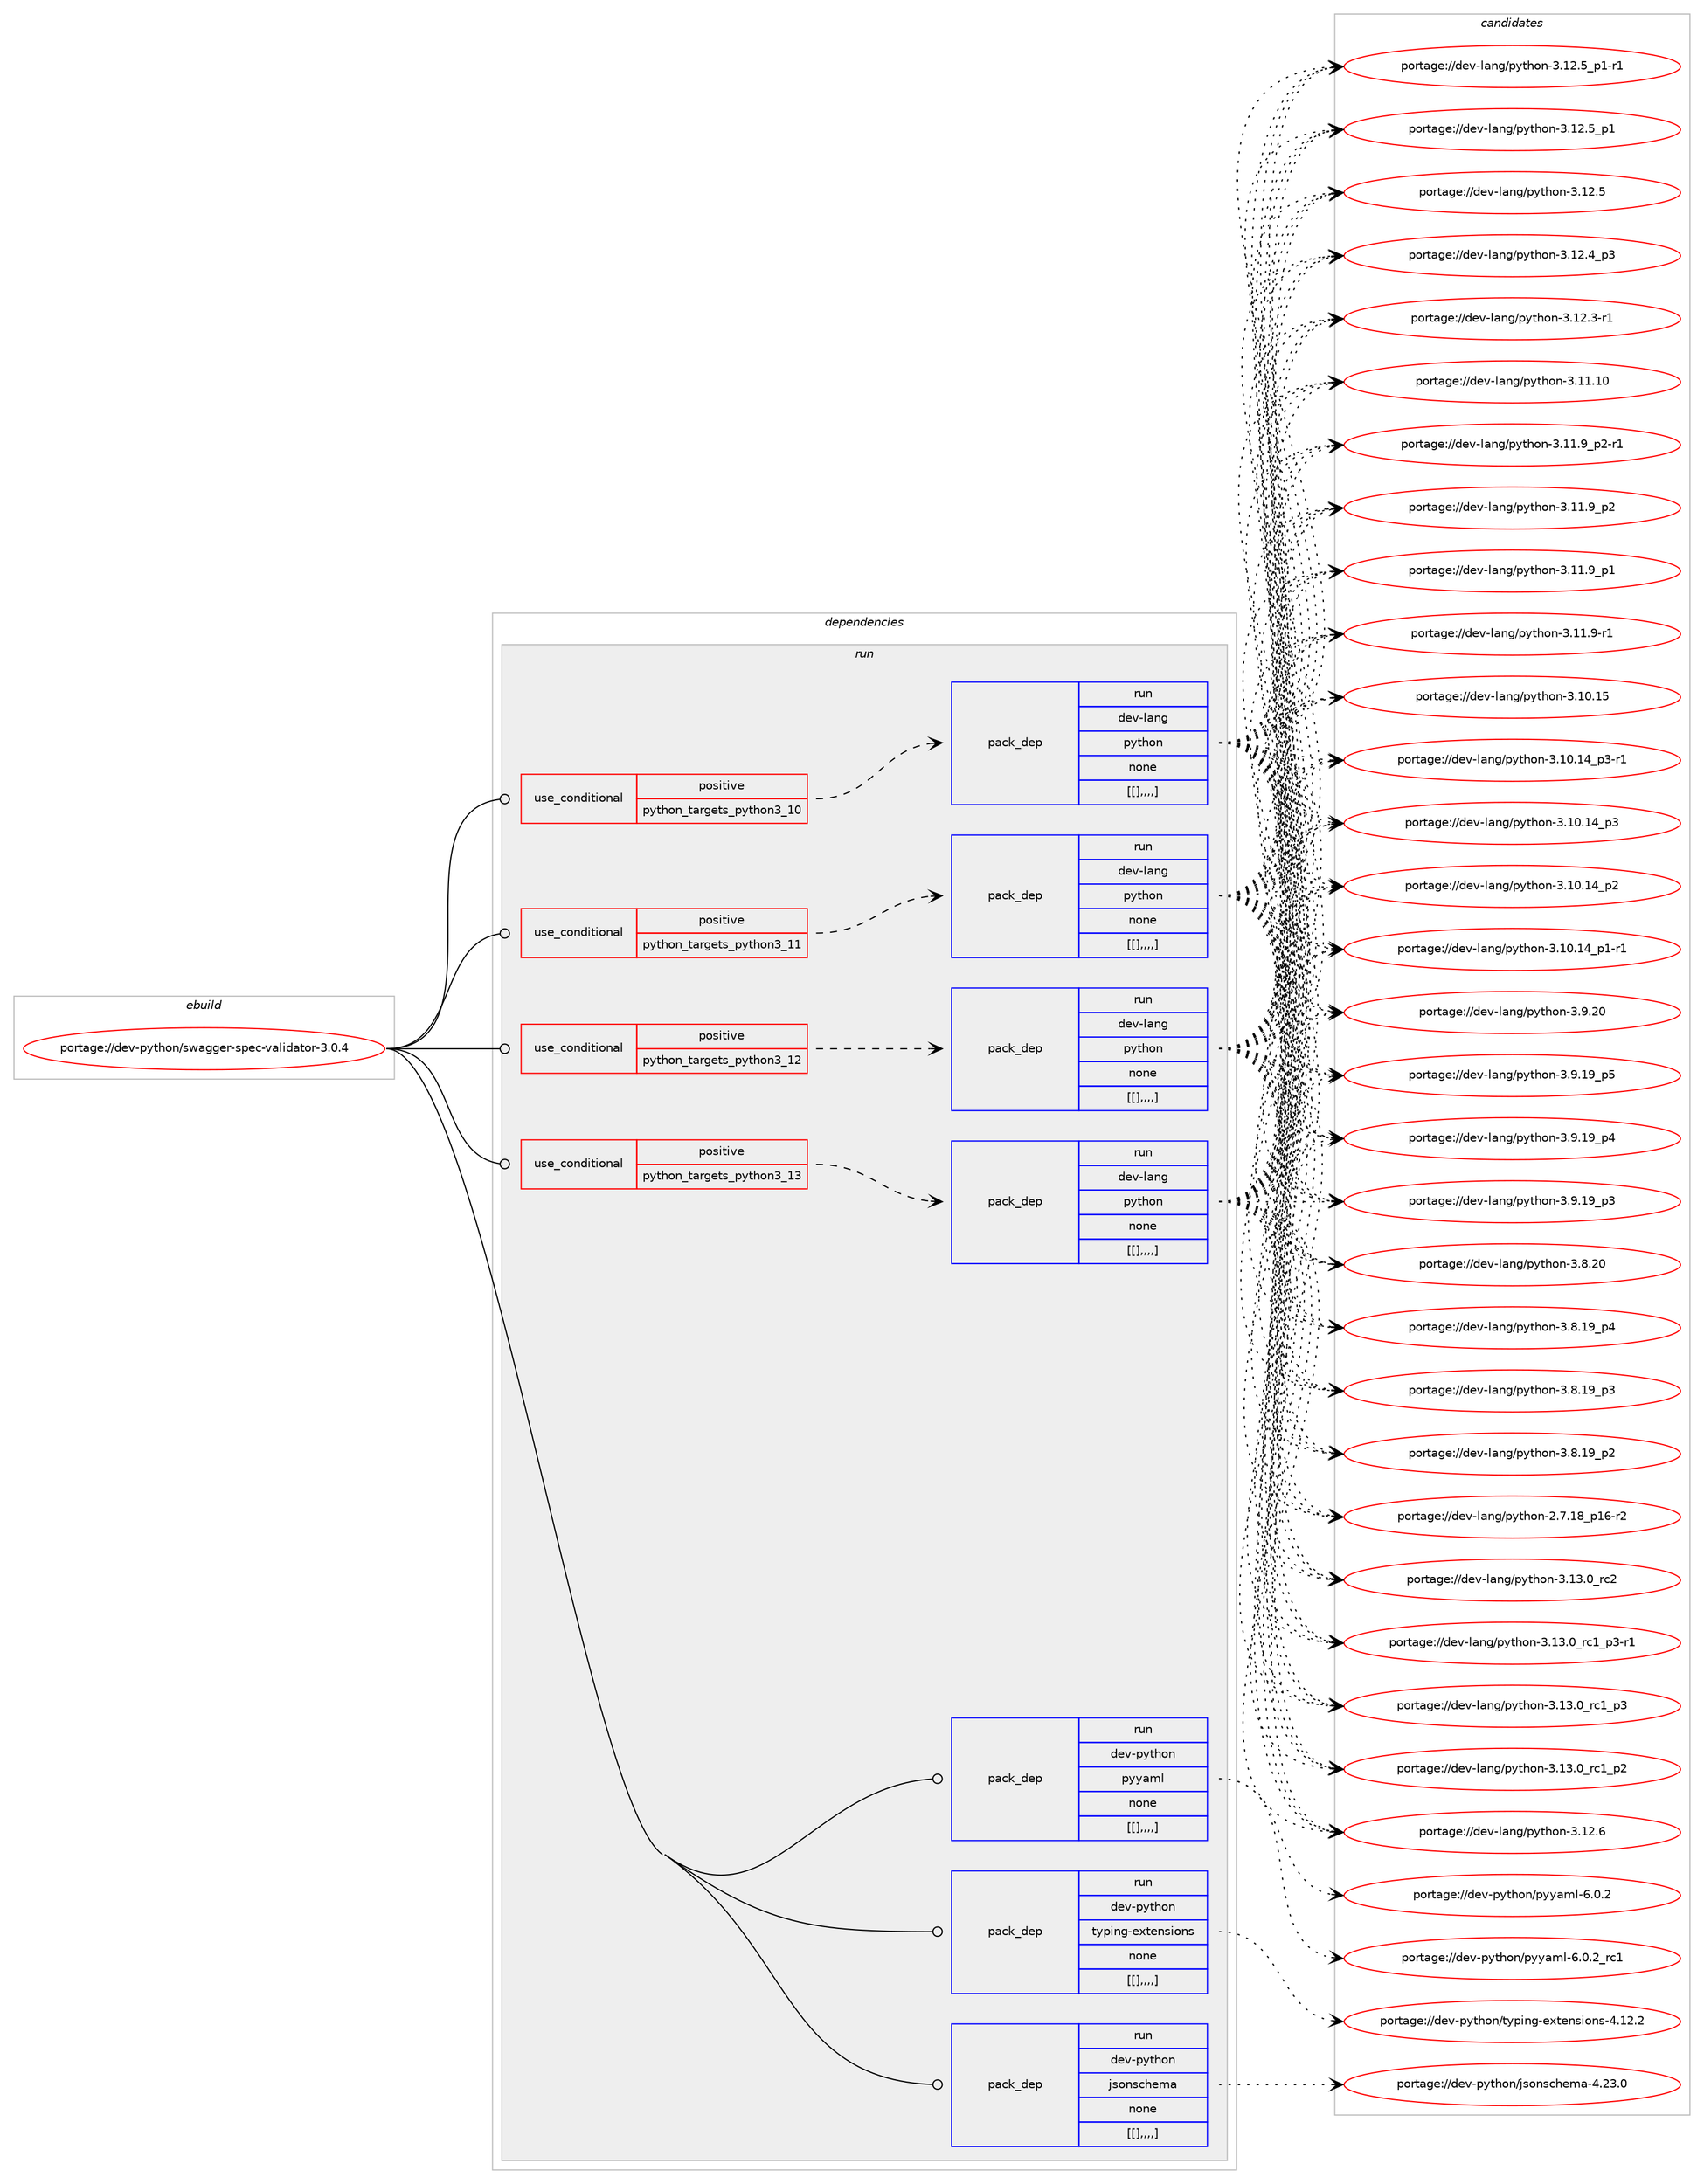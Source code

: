 digraph prolog {

# *************
# Graph options
# *************

newrank=true;
concentrate=true;
compound=true;
graph [rankdir=LR,fontname=Helvetica,fontsize=10,ranksep=1.5];#, ranksep=2.5, nodesep=0.2];
edge  [arrowhead=vee];
node  [fontname=Helvetica,fontsize=10];

# **********
# The ebuild
# **********

subgraph cluster_leftcol {
color=gray;
label=<<i>ebuild</i>>;
id [label="portage://dev-python/swagger-spec-validator-3.0.4", color=red, width=4, href="../dev-python/swagger-spec-validator-3.0.4.svg"];
}

# ****************
# The dependencies
# ****************

subgraph cluster_midcol {
color=gray;
label=<<i>dependencies</i>>;
subgraph cluster_compile {
fillcolor="#eeeeee";
style=filled;
label=<<i>compile</i>>;
}
subgraph cluster_compileandrun {
fillcolor="#eeeeee";
style=filled;
label=<<i>compile and run</i>>;
}
subgraph cluster_run {
fillcolor="#eeeeee";
style=filled;
label=<<i>run</i>>;
subgraph cond41281 {
dependency167273 [label=<<TABLE BORDER="0" CELLBORDER="1" CELLSPACING="0" CELLPADDING="4"><TR><TD ROWSPAN="3" CELLPADDING="10">use_conditional</TD></TR><TR><TD>positive</TD></TR><TR><TD>python_targets_python3_10</TD></TR></TABLE>>, shape=none, color=red];
subgraph pack124731 {
dependency167274 [label=<<TABLE BORDER="0" CELLBORDER="1" CELLSPACING="0" CELLPADDING="4" WIDTH="220"><TR><TD ROWSPAN="6" CELLPADDING="30">pack_dep</TD></TR><TR><TD WIDTH="110">run</TD></TR><TR><TD>dev-lang</TD></TR><TR><TD>python</TD></TR><TR><TD>none</TD></TR><TR><TD>[[],,,,]</TD></TR></TABLE>>, shape=none, color=blue];
}
dependency167273:e -> dependency167274:w [weight=20,style="dashed",arrowhead="vee"];
}
id:e -> dependency167273:w [weight=20,style="solid",arrowhead="odot"];
subgraph cond41282 {
dependency167275 [label=<<TABLE BORDER="0" CELLBORDER="1" CELLSPACING="0" CELLPADDING="4"><TR><TD ROWSPAN="3" CELLPADDING="10">use_conditional</TD></TR><TR><TD>positive</TD></TR><TR><TD>python_targets_python3_11</TD></TR></TABLE>>, shape=none, color=red];
subgraph pack124732 {
dependency167276 [label=<<TABLE BORDER="0" CELLBORDER="1" CELLSPACING="0" CELLPADDING="4" WIDTH="220"><TR><TD ROWSPAN="6" CELLPADDING="30">pack_dep</TD></TR><TR><TD WIDTH="110">run</TD></TR><TR><TD>dev-lang</TD></TR><TR><TD>python</TD></TR><TR><TD>none</TD></TR><TR><TD>[[],,,,]</TD></TR></TABLE>>, shape=none, color=blue];
}
dependency167275:e -> dependency167276:w [weight=20,style="dashed",arrowhead="vee"];
}
id:e -> dependency167275:w [weight=20,style="solid",arrowhead="odot"];
subgraph cond41283 {
dependency167277 [label=<<TABLE BORDER="0" CELLBORDER="1" CELLSPACING="0" CELLPADDING="4"><TR><TD ROWSPAN="3" CELLPADDING="10">use_conditional</TD></TR><TR><TD>positive</TD></TR><TR><TD>python_targets_python3_12</TD></TR></TABLE>>, shape=none, color=red];
subgraph pack124733 {
dependency167278 [label=<<TABLE BORDER="0" CELLBORDER="1" CELLSPACING="0" CELLPADDING="4" WIDTH="220"><TR><TD ROWSPAN="6" CELLPADDING="30">pack_dep</TD></TR><TR><TD WIDTH="110">run</TD></TR><TR><TD>dev-lang</TD></TR><TR><TD>python</TD></TR><TR><TD>none</TD></TR><TR><TD>[[],,,,]</TD></TR></TABLE>>, shape=none, color=blue];
}
dependency167277:e -> dependency167278:w [weight=20,style="dashed",arrowhead="vee"];
}
id:e -> dependency167277:w [weight=20,style="solid",arrowhead="odot"];
subgraph cond41284 {
dependency167279 [label=<<TABLE BORDER="0" CELLBORDER="1" CELLSPACING="0" CELLPADDING="4"><TR><TD ROWSPAN="3" CELLPADDING="10">use_conditional</TD></TR><TR><TD>positive</TD></TR><TR><TD>python_targets_python3_13</TD></TR></TABLE>>, shape=none, color=red];
subgraph pack124734 {
dependency167280 [label=<<TABLE BORDER="0" CELLBORDER="1" CELLSPACING="0" CELLPADDING="4" WIDTH="220"><TR><TD ROWSPAN="6" CELLPADDING="30">pack_dep</TD></TR><TR><TD WIDTH="110">run</TD></TR><TR><TD>dev-lang</TD></TR><TR><TD>python</TD></TR><TR><TD>none</TD></TR><TR><TD>[[],,,,]</TD></TR></TABLE>>, shape=none, color=blue];
}
dependency167279:e -> dependency167280:w [weight=20,style="dashed",arrowhead="vee"];
}
id:e -> dependency167279:w [weight=20,style="solid",arrowhead="odot"];
subgraph pack124735 {
dependency167281 [label=<<TABLE BORDER="0" CELLBORDER="1" CELLSPACING="0" CELLPADDING="4" WIDTH="220"><TR><TD ROWSPAN="6" CELLPADDING="30">pack_dep</TD></TR><TR><TD WIDTH="110">run</TD></TR><TR><TD>dev-python</TD></TR><TR><TD>jsonschema</TD></TR><TR><TD>none</TD></TR><TR><TD>[[],,,,]</TD></TR></TABLE>>, shape=none, color=blue];
}
id:e -> dependency167281:w [weight=20,style="solid",arrowhead="odot"];
subgraph pack124736 {
dependency167282 [label=<<TABLE BORDER="0" CELLBORDER="1" CELLSPACING="0" CELLPADDING="4" WIDTH="220"><TR><TD ROWSPAN="6" CELLPADDING="30">pack_dep</TD></TR><TR><TD WIDTH="110">run</TD></TR><TR><TD>dev-python</TD></TR><TR><TD>pyyaml</TD></TR><TR><TD>none</TD></TR><TR><TD>[[],,,,]</TD></TR></TABLE>>, shape=none, color=blue];
}
id:e -> dependency167282:w [weight=20,style="solid",arrowhead="odot"];
subgraph pack124737 {
dependency167283 [label=<<TABLE BORDER="0" CELLBORDER="1" CELLSPACING="0" CELLPADDING="4" WIDTH="220"><TR><TD ROWSPAN="6" CELLPADDING="30">pack_dep</TD></TR><TR><TD WIDTH="110">run</TD></TR><TR><TD>dev-python</TD></TR><TR><TD>typing-extensions</TD></TR><TR><TD>none</TD></TR><TR><TD>[[],,,,]</TD></TR></TABLE>>, shape=none, color=blue];
}
id:e -> dependency167283:w [weight=20,style="solid",arrowhead="odot"];
}
}

# **************
# The candidates
# **************

subgraph cluster_choices {
rank=same;
color=gray;
label=<<i>candidates</i>>;

subgraph choice124731 {
color=black;
nodesep=1;
choice10010111845108971101034711212111610411111045514649514648951149950 [label="portage://dev-lang/python-3.13.0_rc2", color=red, width=4,href="../dev-lang/python-3.13.0_rc2.svg"];
choice1001011184510897110103471121211161041111104551464951464895114994995112514511449 [label="portage://dev-lang/python-3.13.0_rc1_p3-r1", color=red, width=4,href="../dev-lang/python-3.13.0_rc1_p3-r1.svg"];
choice100101118451089711010347112121116104111110455146495146489511499499511251 [label="portage://dev-lang/python-3.13.0_rc1_p3", color=red, width=4,href="../dev-lang/python-3.13.0_rc1_p3.svg"];
choice100101118451089711010347112121116104111110455146495146489511499499511250 [label="portage://dev-lang/python-3.13.0_rc1_p2", color=red, width=4,href="../dev-lang/python-3.13.0_rc1_p2.svg"];
choice10010111845108971101034711212111610411111045514649504654 [label="portage://dev-lang/python-3.12.6", color=red, width=4,href="../dev-lang/python-3.12.6.svg"];
choice1001011184510897110103471121211161041111104551464950465395112494511449 [label="portage://dev-lang/python-3.12.5_p1-r1", color=red, width=4,href="../dev-lang/python-3.12.5_p1-r1.svg"];
choice100101118451089711010347112121116104111110455146495046539511249 [label="portage://dev-lang/python-3.12.5_p1", color=red, width=4,href="../dev-lang/python-3.12.5_p1.svg"];
choice10010111845108971101034711212111610411111045514649504653 [label="portage://dev-lang/python-3.12.5", color=red, width=4,href="../dev-lang/python-3.12.5.svg"];
choice100101118451089711010347112121116104111110455146495046529511251 [label="portage://dev-lang/python-3.12.4_p3", color=red, width=4,href="../dev-lang/python-3.12.4_p3.svg"];
choice100101118451089711010347112121116104111110455146495046514511449 [label="portage://dev-lang/python-3.12.3-r1", color=red, width=4,href="../dev-lang/python-3.12.3-r1.svg"];
choice1001011184510897110103471121211161041111104551464949464948 [label="portage://dev-lang/python-3.11.10", color=red, width=4,href="../dev-lang/python-3.11.10.svg"];
choice1001011184510897110103471121211161041111104551464949465795112504511449 [label="portage://dev-lang/python-3.11.9_p2-r1", color=red, width=4,href="../dev-lang/python-3.11.9_p2-r1.svg"];
choice100101118451089711010347112121116104111110455146494946579511250 [label="portage://dev-lang/python-3.11.9_p2", color=red, width=4,href="../dev-lang/python-3.11.9_p2.svg"];
choice100101118451089711010347112121116104111110455146494946579511249 [label="portage://dev-lang/python-3.11.9_p1", color=red, width=4,href="../dev-lang/python-3.11.9_p1.svg"];
choice100101118451089711010347112121116104111110455146494946574511449 [label="portage://dev-lang/python-3.11.9-r1", color=red, width=4,href="../dev-lang/python-3.11.9-r1.svg"];
choice1001011184510897110103471121211161041111104551464948464953 [label="portage://dev-lang/python-3.10.15", color=red, width=4,href="../dev-lang/python-3.10.15.svg"];
choice100101118451089711010347112121116104111110455146494846495295112514511449 [label="portage://dev-lang/python-3.10.14_p3-r1", color=red, width=4,href="../dev-lang/python-3.10.14_p3-r1.svg"];
choice10010111845108971101034711212111610411111045514649484649529511251 [label="portage://dev-lang/python-3.10.14_p3", color=red, width=4,href="../dev-lang/python-3.10.14_p3.svg"];
choice10010111845108971101034711212111610411111045514649484649529511250 [label="portage://dev-lang/python-3.10.14_p2", color=red, width=4,href="../dev-lang/python-3.10.14_p2.svg"];
choice100101118451089711010347112121116104111110455146494846495295112494511449 [label="portage://dev-lang/python-3.10.14_p1-r1", color=red, width=4,href="../dev-lang/python-3.10.14_p1-r1.svg"];
choice10010111845108971101034711212111610411111045514657465048 [label="portage://dev-lang/python-3.9.20", color=red, width=4,href="../dev-lang/python-3.9.20.svg"];
choice100101118451089711010347112121116104111110455146574649579511253 [label="portage://dev-lang/python-3.9.19_p5", color=red, width=4,href="../dev-lang/python-3.9.19_p5.svg"];
choice100101118451089711010347112121116104111110455146574649579511252 [label="portage://dev-lang/python-3.9.19_p4", color=red, width=4,href="../dev-lang/python-3.9.19_p4.svg"];
choice100101118451089711010347112121116104111110455146574649579511251 [label="portage://dev-lang/python-3.9.19_p3", color=red, width=4,href="../dev-lang/python-3.9.19_p3.svg"];
choice10010111845108971101034711212111610411111045514656465048 [label="portage://dev-lang/python-3.8.20", color=red, width=4,href="../dev-lang/python-3.8.20.svg"];
choice100101118451089711010347112121116104111110455146564649579511252 [label="portage://dev-lang/python-3.8.19_p4", color=red, width=4,href="../dev-lang/python-3.8.19_p4.svg"];
choice100101118451089711010347112121116104111110455146564649579511251 [label="portage://dev-lang/python-3.8.19_p3", color=red, width=4,href="../dev-lang/python-3.8.19_p3.svg"];
choice100101118451089711010347112121116104111110455146564649579511250 [label="portage://dev-lang/python-3.8.19_p2", color=red, width=4,href="../dev-lang/python-3.8.19_p2.svg"];
choice100101118451089711010347112121116104111110455046554649569511249544511450 [label="portage://dev-lang/python-2.7.18_p16-r2", color=red, width=4,href="../dev-lang/python-2.7.18_p16-r2.svg"];
dependency167274:e -> choice10010111845108971101034711212111610411111045514649514648951149950:w [style=dotted,weight="100"];
dependency167274:e -> choice1001011184510897110103471121211161041111104551464951464895114994995112514511449:w [style=dotted,weight="100"];
dependency167274:e -> choice100101118451089711010347112121116104111110455146495146489511499499511251:w [style=dotted,weight="100"];
dependency167274:e -> choice100101118451089711010347112121116104111110455146495146489511499499511250:w [style=dotted,weight="100"];
dependency167274:e -> choice10010111845108971101034711212111610411111045514649504654:w [style=dotted,weight="100"];
dependency167274:e -> choice1001011184510897110103471121211161041111104551464950465395112494511449:w [style=dotted,weight="100"];
dependency167274:e -> choice100101118451089711010347112121116104111110455146495046539511249:w [style=dotted,weight="100"];
dependency167274:e -> choice10010111845108971101034711212111610411111045514649504653:w [style=dotted,weight="100"];
dependency167274:e -> choice100101118451089711010347112121116104111110455146495046529511251:w [style=dotted,weight="100"];
dependency167274:e -> choice100101118451089711010347112121116104111110455146495046514511449:w [style=dotted,weight="100"];
dependency167274:e -> choice1001011184510897110103471121211161041111104551464949464948:w [style=dotted,weight="100"];
dependency167274:e -> choice1001011184510897110103471121211161041111104551464949465795112504511449:w [style=dotted,weight="100"];
dependency167274:e -> choice100101118451089711010347112121116104111110455146494946579511250:w [style=dotted,weight="100"];
dependency167274:e -> choice100101118451089711010347112121116104111110455146494946579511249:w [style=dotted,weight="100"];
dependency167274:e -> choice100101118451089711010347112121116104111110455146494946574511449:w [style=dotted,weight="100"];
dependency167274:e -> choice1001011184510897110103471121211161041111104551464948464953:w [style=dotted,weight="100"];
dependency167274:e -> choice100101118451089711010347112121116104111110455146494846495295112514511449:w [style=dotted,weight="100"];
dependency167274:e -> choice10010111845108971101034711212111610411111045514649484649529511251:w [style=dotted,weight="100"];
dependency167274:e -> choice10010111845108971101034711212111610411111045514649484649529511250:w [style=dotted,weight="100"];
dependency167274:e -> choice100101118451089711010347112121116104111110455146494846495295112494511449:w [style=dotted,weight="100"];
dependency167274:e -> choice10010111845108971101034711212111610411111045514657465048:w [style=dotted,weight="100"];
dependency167274:e -> choice100101118451089711010347112121116104111110455146574649579511253:w [style=dotted,weight="100"];
dependency167274:e -> choice100101118451089711010347112121116104111110455146574649579511252:w [style=dotted,weight="100"];
dependency167274:e -> choice100101118451089711010347112121116104111110455146574649579511251:w [style=dotted,weight="100"];
dependency167274:e -> choice10010111845108971101034711212111610411111045514656465048:w [style=dotted,weight="100"];
dependency167274:e -> choice100101118451089711010347112121116104111110455146564649579511252:w [style=dotted,weight="100"];
dependency167274:e -> choice100101118451089711010347112121116104111110455146564649579511251:w [style=dotted,weight="100"];
dependency167274:e -> choice100101118451089711010347112121116104111110455146564649579511250:w [style=dotted,weight="100"];
dependency167274:e -> choice100101118451089711010347112121116104111110455046554649569511249544511450:w [style=dotted,weight="100"];
}
subgraph choice124732 {
color=black;
nodesep=1;
choice10010111845108971101034711212111610411111045514649514648951149950 [label="portage://dev-lang/python-3.13.0_rc2", color=red, width=4,href="../dev-lang/python-3.13.0_rc2.svg"];
choice1001011184510897110103471121211161041111104551464951464895114994995112514511449 [label="portage://dev-lang/python-3.13.0_rc1_p3-r1", color=red, width=4,href="../dev-lang/python-3.13.0_rc1_p3-r1.svg"];
choice100101118451089711010347112121116104111110455146495146489511499499511251 [label="portage://dev-lang/python-3.13.0_rc1_p3", color=red, width=4,href="../dev-lang/python-3.13.0_rc1_p3.svg"];
choice100101118451089711010347112121116104111110455146495146489511499499511250 [label="portage://dev-lang/python-3.13.0_rc1_p2", color=red, width=4,href="../dev-lang/python-3.13.0_rc1_p2.svg"];
choice10010111845108971101034711212111610411111045514649504654 [label="portage://dev-lang/python-3.12.6", color=red, width=4,href="../dev-lang/python-3.12.6.svg"];
choice1001011184510897110103471121211161041111104551464950465395112494511449 [label="portage://dev-lang/python-3.12.5_p1-r1", color=red, width=4,href="../dev-lang/python-3.12.5_p1-r1.svg"];
choice100101118451089711010347112121116104111110455146495046539511249 [label="portage://dev-lang/python-3.12.5_p1", color=red, width=4,href="../dev-lang/python-3.12.5_p1.svg"];
choice10010111845108971101034711212111610411111045514649504653 [label="portage://dev-lang/python-3.12.5", color=red, width=4,href="../dev-lang/python-3.12.5.svg"];
choice100101118451089711010347112121116104111110455146495046529511251 [label="portage://dev-lang/python-3.12.4_p3", color=red, width=4,href="../dev-lang/python-3.12.4_p3.svg"];
choice100101118451089711010347112121116104111110455146495046514511449 [label="portage://dev-lang/python-3.12.3-r1", color=red, width=4,href="../dev-lang/python-3.12.3-r1.svg"];
choice1001011184510897110103471121211161041111104551464949464948 [label="portage://dev-lang/python-3.11.10", color=red, width=4,href="../dev-lang/python-3.11.10.svg"];
choice1001011184510897110103471121211161041111104551464949465795112504511449 [label="portage://dev-lang/python-3.11.9_p2-r1", color=red, width=4,href="../dev-lang/python-3.11.9_p2-r1.svg"];
choice100101118451089711010347112121116104111110455146494946579511250 [label="portage://dev-lang/python-3.11.9_p2", color=red, width=4,href="../dev-lang/python-3.11.9_p2.svg"];
choice100101118451089711010347112121116104111110455146494946579511249 [label="portage://dev-lang/python-3.11.9_p1", color=red, width=4,href="../dev-lang/python-3.11.9_p1.svg"];
choice100101118451089711010347112121116104111110455146494946574511449 [label="portage://dev-lang/python-3.11.9-r1", color=red, width=4,href="../dev-lang/python-3.11.9-r1.svg"];
choice1001011184510897110103471121211161041111104551464948464953 [label="portage://dev-lang/python-3.10.15", color=red, width=4,href="../dev-lang/python-3.10.15.svg"];
choice100101118451089711010347112121116104111110455146494846495295112514511449 [label="portage://dev-lang/python-3.10.14_p3-r1", color=red, width=4,href="../dev-lang/python-3.10.14_p3-r1.svg"];
choice10010111845108971101034711212111610411111045514649484649529511251 [label="portage://dev-lang/python-3.10.14_p3", color=red, width=4,href="../dev-lang/python-3.10.14_p3.svg"];
choice10010111845108971101034711212111610411111045514649484649529511250 [label="portage://dev-lang/python-3.10.14_p2", color=red, width=4,href="../dev-lang/python-3.10.14_p2.svg"];
choice100101118451089711010347112121116104111110455146494846495295112494511449 [label="portage://dev-lang/python-3.10.14_p1-r1", color=red, width=4,href="../dev-lang/python-3.10.14_p1-r1.svg"];
choice10010111845108971101034711212111610411111045514657465048 [label="portage://dev-lang/python-3.9.20", color=red, width=4,href="../dev-lang/python-3.9.20.svg"];
choice100101118451089711010347112121116104111110455146574649579511253 [label="portage://dev-lang/python-3.9.19_p5", color=red, width=4,href="../dev-lang/python-3.9.19_p5.svg"];
choice100101118451089711010347112121116104111110455146574649579511252 [label="portage://dev-lang/python-3.9.19_p4", color=red, width=4,href="../dev-lang/python-3.9.19_p4.svg"];
choice100101118451089711010347112121116104111110455146574649579511251 [label="portage://dev-lang/python-3.9.19_p3", color=red, width=4,href="../dev-lang/python-3.9.19_p3.svg"];
choice10010111845108971101034711212111610411111045514656465048 [label="portage://dev-lang/python-3.8.20", color=red, width=4,href="../dev-lang/python-3.8.20.svg"];
choice100101118451089711010347112121116104111110455146564649579511252 [label="portage://dev-lang/python-3.8.19_p4", color=red, width=4,href="../dev-lang/python-3.8.19_p4.svg"];
choice100101118451089711010347112121116104111110455146564649579511251 [label="portage://dev-lang/python-3.8.19_p3", color=red, width=4,href="../dev-lang/python-3.8.19_p3.svg"];
choice100101118451089711010347112121116104111110455146564649579511250 [label="portage://dev-lang/python-3.8.19_p2", color=red, width=4,href="../dev-lang/python-3.8.19_p2.svg"];
choice100101118451089711010347112121116104111110455046554649569511249544511450 [label="portage://dev-lang/python-2.7.18_p16-r2", color=red, width=4,href="../dev-lang/python-2.7.18_p16-r2.svg"];
dependency167276:e -> choice10010111845108971101034711212111610411111045514649514648951149950:w [style=dotted,weight="100"];
dependency167276:e -> choice1001011184510897110103471121211161041111104551464951464895114994995112514511449:w [style=dotted,weight="100"];
dependency167276:e -> choice100101118451089711010347112121116104111110455146495146489511499499511251:w [style=dotted,weight="100"];
dependency167276:e -> choice100101118451089711010347112121116104111110455146495146489511499499511250:w [style=dotted,weight="100"];
dependency167276:e -> choice10010111845108971101034711212111610411111045514649504654:w [style=dotted,weight="100"];
dependency167276:e -> choice1001011184510897110103471121211161041111104551464950465395112494511449:w [style=dotted,weight="100"];
dependency167276:e -> choice100101118451089711010347112121116104111110455146495046539511249:w [style=dotted,weight="100"];
dependency167276:e -> choice10010111845108971101034711212111610411111045514649504653:w [style=dotted,weight="100"];
dependency167276:e -> choice100101118451089711010347112121116104111110455146495046529511251:w [style=dotted,weight="100"];
dependency167276:e -> choice100101118451089711010347112121116104111110455146495046514511449:w [style=dotted,weight="100"];
dependency167276:e -> choice1001011184510897110103471121211161041111104551464949464948:w [style=dotted,weight="100"];
dependency167276:e -> choice1001011184510897110103471121211161041111104551464949465795112504511449:w [style=dotted,weight="100"];
dependency167276:e -> choice100101118451089711010347112121116104111110455146494946579511250:w [style=dotted,weight="100"];
dependency167276:e -> choice100101118451089711010347112121116104111110455146494946579511249:w [style=dotted,weight="100"];
dependency167276:e -> choice100101118451089711010347112121116104111110455146494946574511449:w [style=dotted,weight="100"];
dependency167276:e -> choice1001011184510897110103471121211161041111104551464948464953:w [style=dotted,weight="100"];
dependency167276:e -> choice100101118451089711010347112121116104111110455146494846495295112514511449:w [style=dotted,weight="100"];
dependency167276:e -> choice10010111845108971101034711212111610411111045514649484649529511251:w [style=dotted,weight="100"];
dependency167276:e -> choice10010111845108971101034711212111610411111045514649484649529511250:w [style=dotted,weight="100"];
dependency167276:e -> choice100101118451089711010347112121116104111110455146494846495295112494511449:w [style=dotted,weight="100"];
dependency167276:e -> choice10010111845108971101034711212111610411111045514657465048:w [style=dotted,weight="100"];
dependency167276:e -> choice100101118451089711010347112121116104111110455146574649579511253:w [style=dotted,weight="100"];
dependency167276:e -> choice100101118451089711010347112121116104111110455146574649579511252:w [style=dotted,weight="100"];
dependency167276:e -> choice100101118451089711010347112121116104111110455146574649579511251:w [style=dotted,weight="100"];
dependency167276:e -> choice10010111845108971101034711212111610411111045514656465048:w [style=dotted,weight="100"];
dependency167276:e -> choice100101118451089711010347112121116104111110455146564649579511252:w [style=dotted,weight="100"];
dependency167276:e -> choice100101118451089711010347112121116104111110455146564649579511251:w [style=dotted,weight="100"];
dependency167276:e -> choice100101118451089711010347112121116104111110455146564649579511250:w [style=dotted,weight="100"];
dependency167276:e -> choice100101118451089711010347112121116104111110455046554649569511249544511450:w [style=dotted,weight="100"];
}
subgraph choice124733 {
color=black;
nodesep=1;
choice10010111845108971101034711212111610411111045514649514648951149950 [label="portage://dev-lang/python-3.13.0_rc2", color=red, width=4,href="../dev-lang/python-3.13.0_rc2.svg"];
choice1001011184510897110103471121211161041111104551464951464895114994995112514511449 [label="portage://dev-lang/python-3.13.0_rc1_p3-r1", color=red, width=4,href="../dev-lang/python-3.13.0_rc1_p3-r1.svg"];
choice100101118451089711010347112121116104111110455146495146489511499499511251 [label="portage://dev-lang/python-3.13.0_rc1_p3", color=red, width=4,href="../dev-lang/python-3.13.0_rc1_p3.svg"];
choice100101118451089711010347112121116104111110455146495146489511499499511250 [label="portage://dev-lang/python-3.13.0_rc1_p2", color=red, width=4,href="../dev-lang/python-3.13.0_rc1_p2.svg"];
choice10010111845108971101034711212111610411111045514649504654 [label="portage://dev-lang/python-3.12.6", color=red, width=4,href="../dev-lang/python-3.12.6.svg"];
choice1001011184510897110103471121211161041111104551464950465395112494511449 [label="portage://dev-lang/python-3.12.5_p1-r1", color=red, width=4,href="../dev-lang/python-3.12.5_p1-r1.svg"];
choice100101118451089711010347112121116104111110455146495046539511249 [label="portage://dev-lang/python-3.12.5_p1", color=red, width=4,href="../dev-lang/python-3.12.5_p1.svg"];
choice10010111845108971101034711212111610411111045514649504653 [label="portage://dev-lang/python-3.12.5", color=red, width=4,href="../dev-lang/python-3.12.5.svg"];
choice100101118451089711010347112121116104111110455146495046529511251 [label="portage://dev-lang/python-3.12.4_p3", color=red, width=4,href="../dev-lang/python-3.12.4_p3.svg"];
choice100101118451089711010347112121116104111110455146495046514511449 [label="portage://dev-lang/python-3.12.3-r1", color=red, width=4,href="../dev-lang/python-3.12.3-r1.svg"];
choice1001011184510897110103471121211161041111104551464949464948 [label="portage://dev-lang/python-3.11.10", color=red, width=4,href="../dev-lang/python-3.11.10.svg"];
choice1001011184510897110103471121211161041111104551464949465795112504511449 [label="portage://dev-lang/python-3.11.9_p2-r1", color=red, width=4,href="../dev-lang/python-3.11.9_p2-r1.svg"];
choice100101118451089711010347112121116104111110455146494946579511250 [label="portage://dev-lang/python-3.11.9_p2", color=red, width=4,href="../dev-lang/python-3.11.9_p2.svg"];
choice100101118451089711010347112121116104111110455146494946579511249 [label="portage://dev-lang/python-3.11.9_p1", color=red, width=4,href="../dev-lang/python-3.11.9_p1.svg"];
choice100101118451089711010347112121116104111110455146494946574511449 [label="portage://dev-lang/python-3.11.9-r1", color=red, width=4,href="../dev-lang/python-3.11.9-r1.svg"];
choice1001011184510897110103471121211161041111104551464948464953 [label="portage://dev-lang/python-3.10.15", color=red, width=4,href="../dev-lang/python-3.10.15.svg"];
choice100101118451089711010347112121116104111110455146494846495295112514511449 [label="portage://dev-lang/python-3.10.14_p3-r1", color=red, width=4,href="../dev-lang/python-3.10.14_p3-r1.svg"];
choice10010111845108971101034711212111610411111045514649484649529511251 [label="portage://dev-lang/python-3.10.14_p3", color=red, width=4,href="../dev-lang/python-3.10.14_p3.svg"];
choice10010111845108971101034711212111610411111045514649484649529511250 [label="portage://dev-lang/python-3.10.14_p2", color=red, width=4,href="../dev-lang/python-3.10.14_p2.svg"];
choice100101118451089711010347112121116104111110455146494846495295112494511449 [label="portage://dev-lang/python-3.10.14_p1-r1", color=red, width=4,href="../dev-lang/python-3.10.14_p1-r1.svg"];
choice10010111845108971101034711212111610411111045514657465048 [label="portage://dev-lang/python-3.9.20", color=red, width=4,href="../dev-lang/python-3.9.20.svg"];
choice100101118451089711010347112121116104111110455146574649579511253 [label="portage://dev-lang/python-3.9.19_p5", color=red, width=4,href="../dev-lang/python-3.9.19_p5.svg"];
choice100101118451089711010347112121116104111110455146574649579511252 [label="portage://dev-lang/python-3.9.19_p4", color=red, width=4,href="../dev-lang/python-3.9.19_p4.svg"];
choice100101118451089711010347112121116104111110455146574649579511251 [label="portage://dev-lang/python-3.9.19_p3", color=red, width=4,href="../dev-lang/python-3.9.19_p3.svg"];
choice10010111845108971101034711212111610411111045514656465048 [label="portage://dev-lang/python-3.8.20", color=red, width=4,href="../dev-lang/python-3.8.20.svg"];
choice100101118451089711010347112121116104111110455146564649579511252 [label="portage://dev-lang/python-3.8.19_p4", color=red, width=4,href="../dev-lang/python-3.8.19_p4.svg"];
choice100101118451089711010347112121116104111110455146564649579511251 [label="portage://dev-lang/python-3.8.19_p3", color=red, width=4,href="../dev-lang/python-3.8.19_p3.svg"];
choice100101118451089711010347112121116104111110455146564649579511250 [label="portage://dev-lang/python-3.8.19_p2", color=red, width=4,href="../dev-lang/python-3.8.19_p2.svg"];
choice100101118451089711010347112121116104111110455046554649569511249544511450 [label="portage://dev-lang/python-2.7.18_p16-r2", color=red, width=4,href="../dev-lang/python-2.7.18_p16-r2.svg"];
dependency167278:e -> choice10010111845108971101034711212111610411111045514649514648951149950:w [style=dotted,weight="100"];
dependency167278:e -> choice1001011184510897110103471121211161041111104551464951464895114994995112514511449:w [style=dotted,weight="100"];
dependency167278:e -> choice100101118451089711010347112121116104111110455146495146489511499499511251:w [style=dotted,weight="100"];
dependency167278:e -> choice100101118451089711010347112121116104111110455146495146489511499499511250:w [style=dotted,weight="100"];
dependency167278:e -> choice10010111845108971101034711212111610411111045514649504654:w [style=dotted,weight="100"];
dependency167278:e -> choice1001011184510897110103471121211161041111104551464950465395112494511449:w [style=dotted,weight="100"];
dependency167278:e -> choice100101118451089711010347112121116104111110455146495046539511249:w [style=dotted,weight="100"];
dependency167278:e -> choice10010111845108971101034711212111610411111045514649504653:w [style=dotted,weight="100"];
dependency167278:e -> choice100101118451089711010347112121116104111110455146495046529511251:w [style=dotted,weight="100"];
dependency167278:e -> choice100101118451089711010347112121116104111110455146495046514511449:w [style=dotted,weight="100"];
dependency167278:e -> choice1001011184510897110103471121211161041111104551464949464948:w [style=dotted,weight="100"];
dependency167278:e -> choice1001011184510897110103471121211161041111104551464949465795112504511449:w [style=dotted,weight="100"];
dependency167278:e -> choice100101118451089711010347112121116104111110455146494946579511250:w [style=dotted,weight="100"];
dependency167278:e -> choice100101118451089711010347112121116104111110455146494946579511249:w [style=dotted,weight="100"];
dependency167278:e -> choice100101118451089711010347112121116104111110455146494946574511449:w [style=dotted,weight="100"];
dependency167278:e -> choice1001011184510897110103471121211161041111104551464948464953:w [style=dotted,weight="100"];
dependency167278:e -> choice100101118451089711010347112121116104111110455146494846495295112514511449:w [style=dotted,weight="100"];
dependency167278:e -> choice10010111845108971101034711212111610411111045514649484649529511251:w [style=dotted,weight="100"];
dependency167278:e -> choice10010111845108971101034711212111610411111045514649484649529511250:w [style=dotted,weight="100"];
dependency167278:e -> choice100101118451089711010347112121116104111110455146494846495295112494511449:w [style=dotted,weight="100"];
dependency167278:e -> choice10010111845108971101034711212111610411111045514657465048:w [style=dotted,weight="100"];
dependency167278:e -> choice100101118451089711010347112121116104111110455146574649579511253:w [style=dotted,weight="100"];
dependency167278:e -> choice100101118451089711010347112121116104111110455146574649579511252:w [style=dotted,weight="100"];
dependency167278:e -> choice100101118451089711010347112121116104111110455146574649579511251:w [style=dotted,weight="100"];
dependency167278:e -> choice10010111845108971101034711212111610411111045514656465048:w [style=dotted,weight="100"];
dependency167278:e -> choice100101118451089711010347112121116104111110455146564649579511252:w [style=dotted,weight="100"];
dependency167278:e -> choice100101118451089711010347112121116104111110455146564649579511251:w [style=dotted,weight="100"];
dependency167278:e -> choice100101118451089711010347112121116104111110455146564649579511250:w [style=dotted,weight="100"];
dependency167278:e -> choice100101118451089711010347112121116104111110455046554649569511249544511450:w [style=dotted,weight="100"];
}
subgraph choice124734 {
color=black;
nodesep=1;
choice10010111845108971101034711212111610411111045514649514648951149950 [label="portage://dev-lang/python-3.13.0_rc2", color=red, width=4,href="../dev-lang/python-3.13.0_rc2.svg"];
choice1001011184510897110103471121211161041111104551464951464895114994995112514511449 [label="portage://dev-lang/python-3.13.0_rc1_p3-r1", color=red, width=4,href="../dev-lang/python-3.13.0_rc1_p3-r1.svg"];
choice100101118451089711010347112121116104111110455146495146489511499499511251 [label="portage://dev-lang/python-3.13.0_rc1_p3", color=red, width=4,href="../dev-lang/python-3.13.0_rc1_p3.svg"];
choice100101118451089711010347112121116104111110455146495146489511499499511250 [label="portage://dev-lang/python-3.13.0_rc1_p2", color=red, width=4,href="../dev-lang/python-3.13.0_rc1_p2.svg"];
choice10010111845108971101034711212111610411111045514649504654 [label="portage://dev-lang/python-3.12.6", color=red, width=4,href="../dev-lang/python-3.12.6.svg"];
choice1001011184510897110103471121211161041111104551464950465395112494511449 [label="portage://dev-lang/python-3.12.5_p1-r1", color=red, width=4,href="../dev-lang/python-3.12.5_p1-r1.svg"];
choice100101118451089711010347112121116104111110455146495046539511249 [label="portage://dev-lang/python-3.12.5_p1", color=red, width=4,href="../dev-lang/python-3.12.5_p1.svg"];
choice10010111845108971101034711212111610411111045514649504653 [label="portage://dev-lang/python-3.12.5", color=red, width=4,href="../dev-lang/python-3.12.5.svg"];
choice100101118451089711010347112121116104111110455146495046529511251 [label="portage://dev-lang/python-3.12.4_p3", color=red, width=4,href="../dev-lang/python-3.12.4_p3.svg"];
choice100101118451089711010347112121116104111110455146495046514511449 [label="portage://dev-lang/python-3.12.3-r1", color=red, width=4,href="../dev-lang/python-3.12.3-r1.svg"];
choice1001011184510897110103471121211161041111104551464949464948 [label="portage://dev-lang/python-3.11.10", color=red, width=4,href="../dev-lang/python-3.11.10.svg"];
choice1001011184510897110103471121211161041111104551464949465795112504511449 [label="portage://dev-lang/python-3.11.9_p2-r1", color=red, width=4,href="../dev-lang/python-3.11.9_p2-r1.svg"];
choice100101118451089711010347112121116104111110455146494946579511250 [label="portage://dev-lang/python-3.11.9_p2", color=red, width=4,href="../dev-lang/python-3.11.9_p2.svg"];
choice100101118451089711010347112121116104111110455146494946579511249 [label="portage://dev-lang/python-3.11.9_p1", color=red, width=4,href="../dev-lang/python-3.11.9_p1.svg"];
choice100101118451089711010347112121116104111110455146494946574511449 [label="portage://dev-lang/python-3.11.9-r1", color=red, width=4,href="../dev-lang/python-3.11.9-r1.svg"];
choice1001011184510897110103471121211161041111104551464948464953 [label="portage://dev-lang/python-3.10.15", color=red, width=4,href="../dev-lang/python-3.10.15.svg"];
choice100101118451089711010347112121116104111110455146494846495295112514511449 [label="portage://dev-lang/python-3.10.14_p3-r1", color=red, width=4,href="../dev-lang/python-3.10.14_p3-r1.svg"];
choice10010111845108971101034711212111610411111045514649484649529511251 [label="portage://dev-lang/python-3.10.14_p3", color=red, width=4,href="../dev-lang/python-3.10.14_p3.svg"];
choice10010111845108971101034711212111610411111045514649484649529511250 [label="portage://dev-lang/python-3.10.14_p2", color=red, width=4,href="../dev-lang/python-3.10.14_p2.svg"];
choice100101118451089711010347112121116104111110455146494846495295112494511449 [label="portage://dev-lang/python-3.10.14_p1-r1", color=red, width=4,href="../dev-lang/python-3.10.14_p1-r1.svg"];
choice10010111845108971101034711212111610411111045514657465048 [label="portage://dev-lang/python-3.9.20", color=red, width=4,href="../dev-lang/python-3.9.20.svg"];
choice100101118451089711010347112121116104111110455146574649579511253 [label="portage://dev-lang/python-3.9.19_p5", color=red, width=4,href="../dev-lang/python-3.9.19_p5.svg"];
choice100101118451089711010347112121116104111110455146574649579511252 [label="portage://dev-lang/python-3.9.19_p4", color=red, width=4,href="../dev-lang/python-3.9.19_p4.svg"];
choice100101118451089711010347112121116104111110455146574649579511251 [label="portage://dev-lang/python-3.9.19_p3", color=red, width=4,href="../dev-lang/python-3.9.19_p3.svg"];
choice10010111845108971101034711212111610411111045514656465048 [label="portage://dev-lang/python-3.8.20", color=red, width=4,href="../dev-lang/python-3.8.20.svg"];
choice100101118451089711010347112121116104111110455146564649579511252 [label="portage://dev-lang/python-3.8.19_p4", color=red, width=4,href="../dev-lang/python-3.8.19_p4.svg"];
choice100101118451089711010347112121116104111110455146564649579511251 [label="portage://dev-lang/python-3.8.19_p3", color=red, width=4,href="../dev-lang/python-3.8.19_p3.svg"];
choice100101118451089711010347112121116104111110455146564649579511250 [label="portage://dev-lang/python-3.8.19_p2", color=red, width=4,href="../dev-lang/python-3.8.19_p2.svg"];
choice100101118451089711010347112121116104111110455046554649569511249544511450 [label="portage://dev-lang/python-2.7.18_p16-r2", color=red, width=4,href="../dev-lang/python-2.7.18_p16-r2.svg"];
dependency167280:e -> choice10010111845108971101034711212111610411111045514649514648951149950:w [style=dotted,weight="100"];
dependency167280:e -> choice1001011184510897110103471121211161041111104551464951464895114994995112514511449:w [style=dotted,weight="100"];
dependency167280:e -> choice100101118451089711010347112121116104111110455146495146489511499499511251:w [style=dotted,weight="100"];
dependency167280:e -> choice100101118451089711010347112121116104111110455146495146489511499499511250:w [style=dotted,weight="100"];
dependency167280:e -> choice10010111845108971101034711212111610411111045514649504654:w [style=dotted,weight="100"];
dependency167280:e -> choice1001011184510897110103471121211161041111104551464950465395112494511449:w [style=dotted,weight="100"];
dependency167280:e -> choice100101118451089711010347112121116104111110455146495046539511249:w [style=dotted,weight="100"];
dependency167280:e -> choice10010111845108971101034711212111610411111045514649504653:w [style=dotted,weight="100"];
dependency167280:e -> choice100101118451089711010347112121116104111110455146495046529511251:w [style=dotted,weight="100"];
dependency167280:e -> choice100101118451089711010347112121116104111110455146495046514511449:w [style=dotted,weight="100"];
dependency167280:e -> choice1001011184510897110103471121211161041111104551464949464948:w [style=dotted,weight="100"];
dependency167280:e -> choice1001011184510897110103471121211161041111104551464949465795112504511449:w [style=dotted,weight="100"];
dependency167280:e -> choice100101118451089711010347112121116104111110455146494946579511250:w [style=dotted,weight="100"];
dependency167280:e -> choice100101118451089711010347112121116104111110455146494946579511249:w [style=dotted,weight="100"];
dependency167280:e -> choice100101118451089711010347112121116104111110455146494946574511449:w [style=dotted,weight="100"];
dependency167280:e -> choice1001011184510897110103471121211161041111104551464948464953:w [style=dotted,weight="100"];
dependency167280:e -> choice100101118451089711010347112121116104111110455146494846495295112514511449:w [style=dotted,weight="100"];
dependency167280:e -> choice10010111845108971101034711212111610411111045514649484649529511251:w [style=dotted,weight="100"];
dependency167280:e -> choice10010111845108971101034711212111610411111045514649484649529511250:w [style=dotted,weight="100"];
dependency167280:e -> choice100101118451089711010347112121116104111110455146494846495295112494511449:w [style=dotted,weight="100"];
dependency167280:e -> choice10010111845108971101034711212111610411111045514657465048:w [style=dotted,weight="100"];
dependency167280:e -> choice100101118451089711010347112121116104111110455146574649579511253:w [style=dotted,weight="100"];
dependency167280:e -> choice100101118451089711010347112121116104111110455146574649579511252:w [style=dotted,weight="100"];
dependency167280:e -> choice100101118451089711010347112121116104111110455146574649579511251:w [style=dotted,weight="100"];
dependency167280:e -> choice10010111845108971101034711212111610411111045514656465048:w [style=dotted,weight="100"];
dependency167280:e -> choice100101118451089711010347112121116104111110455146564649579511252:w [style=dotted,weight="100"];
dependency167280:e -> choice100101118451089711010347112121116104111110455146564649579511251:w [style=dotted,weight="100"];
dependency167280:e -> choice100101118451089711010347112121116104111110455146564649579511250:w [style=dotted,weight="100"];
dependency167280:e -> choice100101118451089711010347112121116104111110455046554649569511249544511450:w [style=dotted,weight="100"];
}
subgraph choice124735 {
color=black;
nodesep=1;
choice1001011184511212111610411111047106115111110115991041011099745524650514648 [label="portage://dev-python/jsonschema-4.23.0", color=red, width=4,href="../dev-python/jsonschema-4.23.0.svg"];
dependency167281:e -> choice1001011184511212111610411111047106115111110115991041011099745524650514648:w [style=dotted,weight="100"];
}
subgraph choice124736 {
color=black;
nodesep=1;
choice100101118451121211161041111104711212112197109108455446484650951149949 [label="portage://dev-python/pyyaml-6.0.2_rc1", color=red, width=4,href="../dev-python/pyyaml-6.0.2_rc1.svg"];
choice100101118451121211161041111104711212112197109108455446484650 [label="portage://dev-python/pyyaml-6.0.2", color=red, width=4,href="../dev-python/pyyaml-6.0.2.svg"];
dependency167282:e -> choice100101118451121211161041111104711212112197109108455446484650951149949:w [style=dotted,weight="100"];
dependency167282:e -> choice100101118451121211161041111104711212112197109108455446484650:w [style=dotted,weight="100"];
}
subgraph choice124737 {
color=black;
nodesep=1;
choice10010111845112121116104111110471161211121051101034510112011610111011510511111011545524649504650 [label="portage://dev-python/typing-extensions-4.12.2", color=red, width=4,href="../dev-python/typing-extensions-4.12.2.svg"];
dependency167283:e -> choice10010111845112121116104111110471161211121051101034510112011610111011510511111011545524649504650:w [style=dotted,weight="100"];
}
}

}
